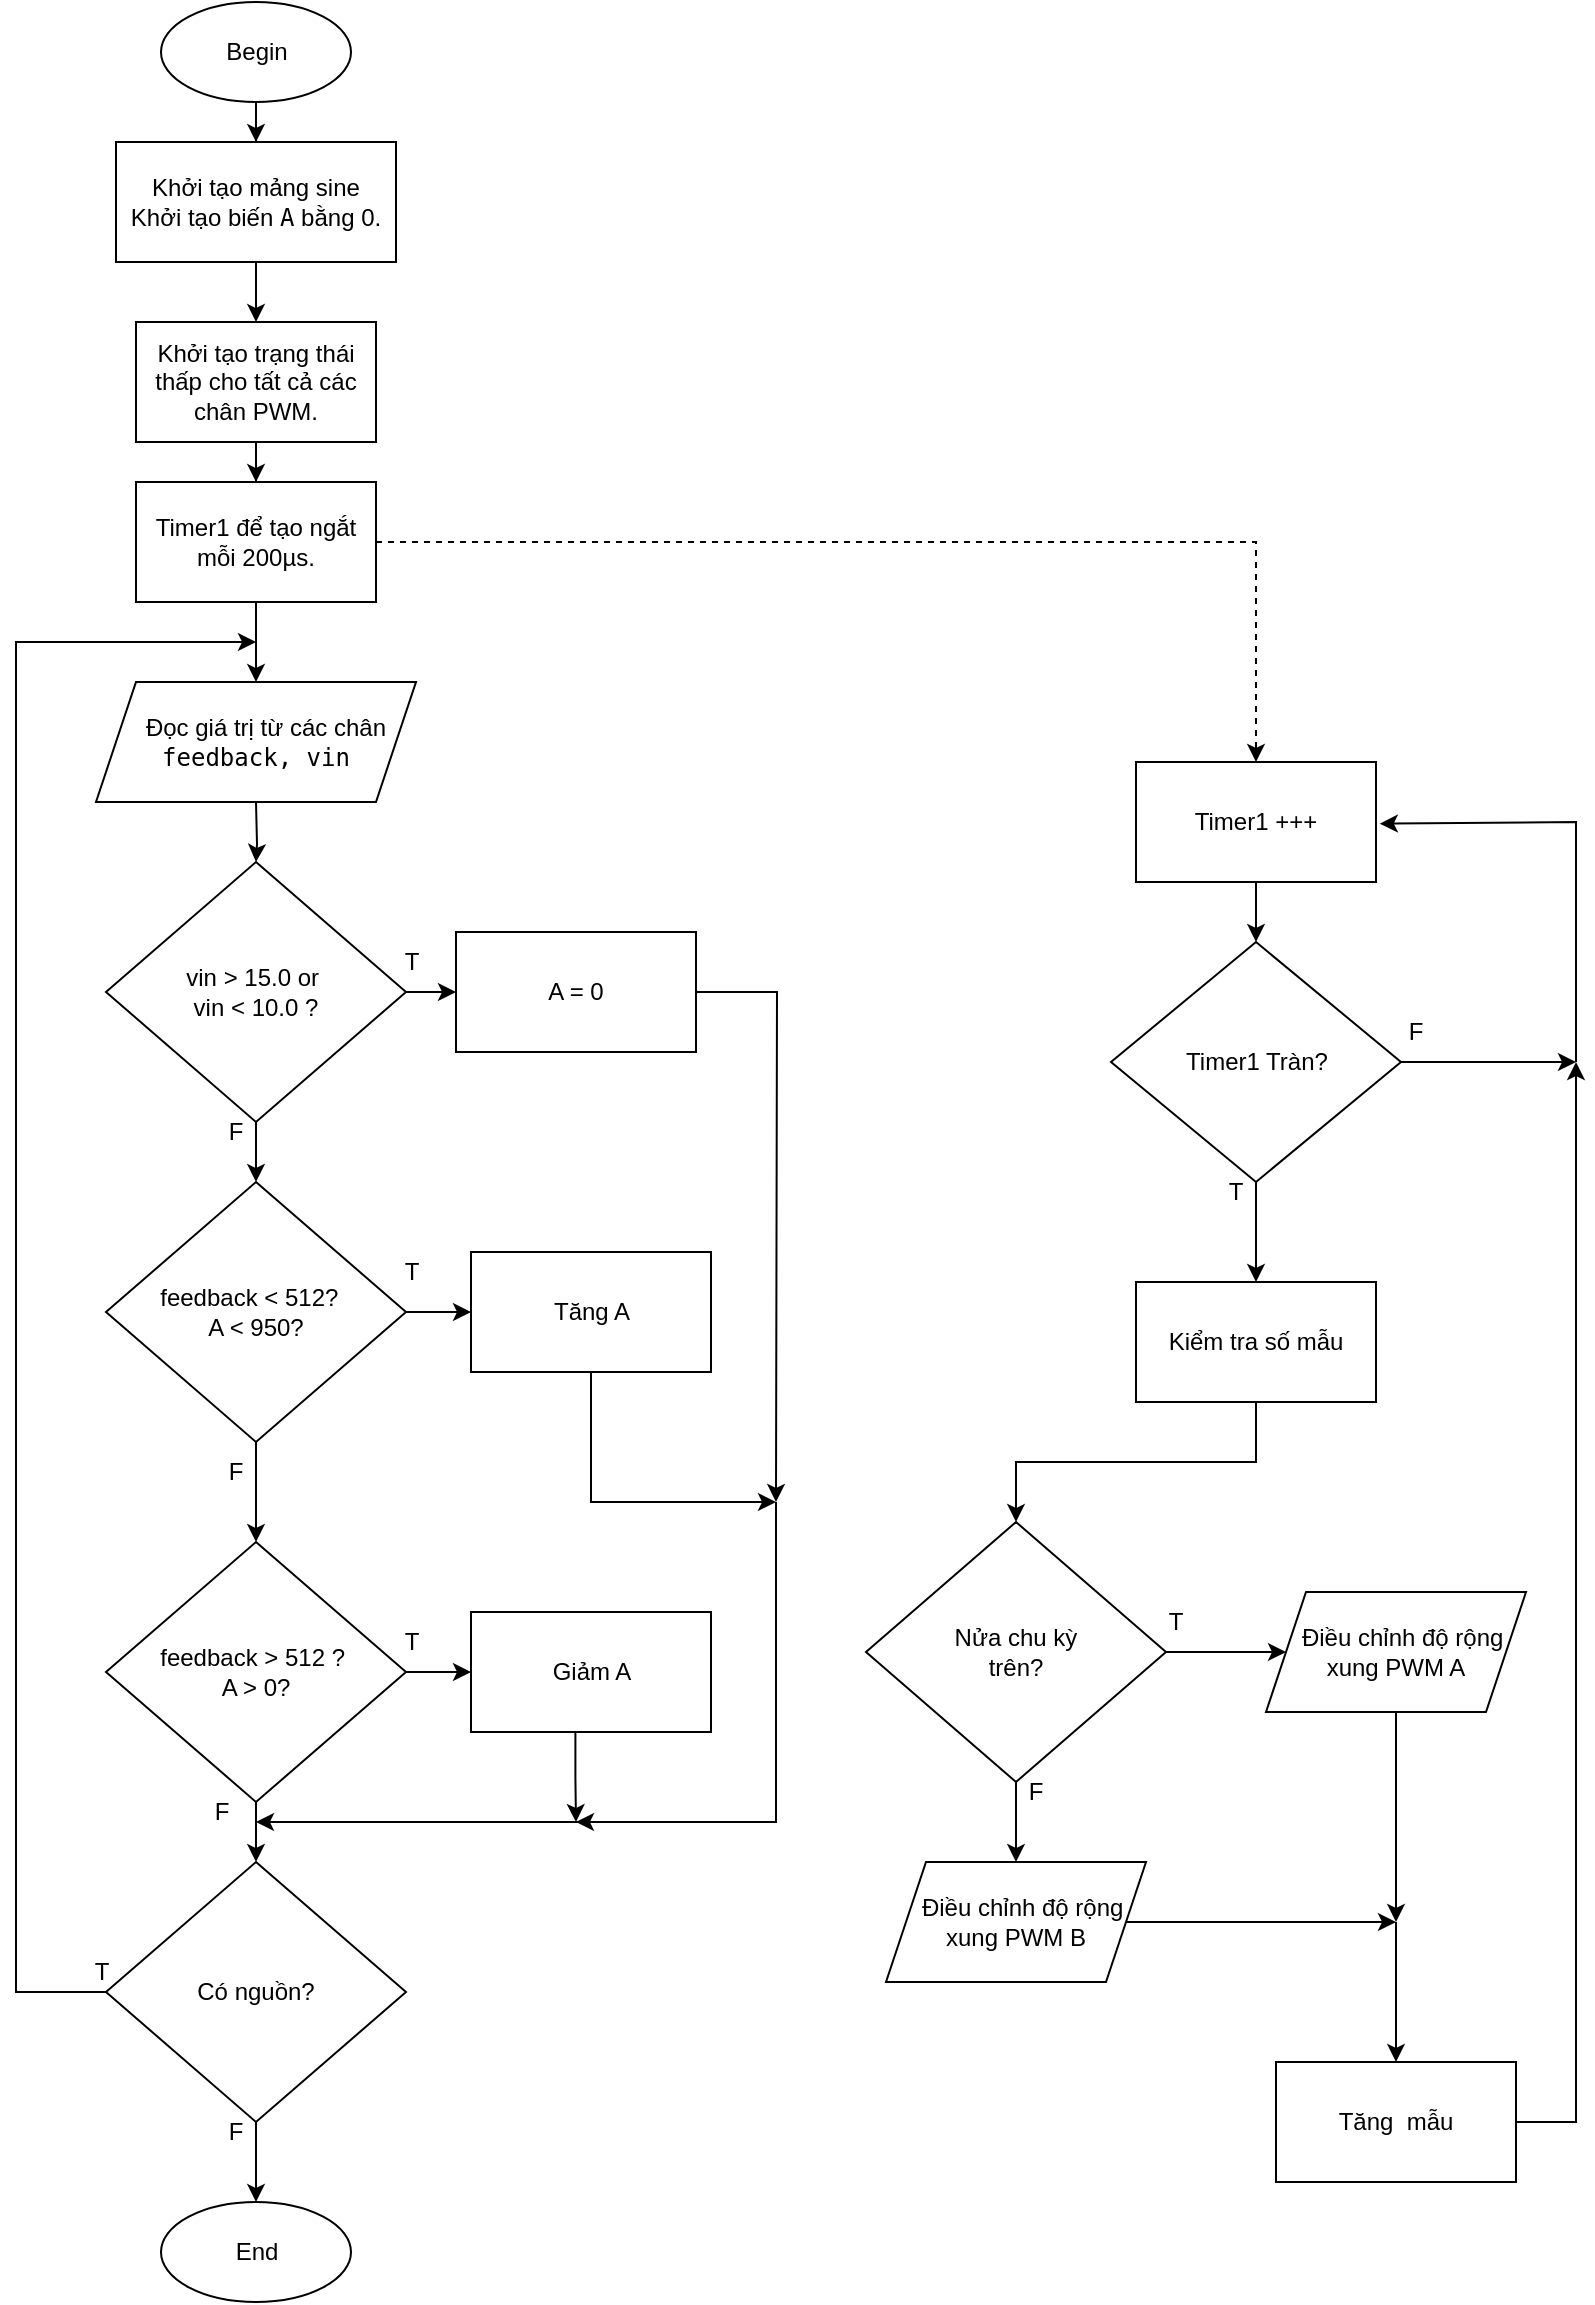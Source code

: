 <mxfile version="24.4.13" type="github">
  <diagram id="C5RBs43oDa-KdzZeNtuy" name="Page-1">
    <mxGraphModel dx="1363" dy="799" grid="1" gridSize="10" guides="1" tooltips="1" connect="1" arrows="1" fold="1" page="1" pageScale="1" pageWidth="827" pageHeight="1169" math="0" shadow="0">
      <root>
        <mxCell id="WIyWlLk6GJQsqaUBKTNV-0" />
        <mxCell id="WIyWlLk6GJQsqaUBKTNV-1" parent="WIyWlLk6GJQsqaUBKTNV-0" />
        <mxCell id="_kfTSOZf8MFERhGrm2Hh-3" value="" style="edgeStyle=orthogonalEdgeStyle;rounded=0;orthogonalLoop=1;jettySize=auto;html=1;" parent="WIyWlLk6GJQsqaUBKTNV-1" source="_kfTSOZf8MFERhGrm2Hh-0" target="_kfTSOZf8MFERhGrm2Hh-2" edge="1">
          <mxGeometry relative="1" as="geometry" />
        </mxCell>
        <mxCell id="_kfTSOZf8MFERhGrm2Hh-0" value="Begin" style="ellipse;whiteSpace=wrap;html=1;" parent="WIyWlLk6GJQsqaUBKTNV-1" vertex="1">
          <mxGeometry x="92.5" y="10" width="95" height="50" as="geometry" />
        </mxCell>
        <mxCell id="_kfTSOZf8MFERhGrm2Hh-1" value="End" style="ellipse;whiteSpace=wrap;html=1;" parent="WIyWlLk6GJQsqaUBKTNV-1" vertex="1">
          <mxGeometry x="92.5" y="1110" width="95" height="50" as="geometry" />
        </mxCell>
        <mxCell id="_kfTSOZf8MFERhGrm2Hh-5" value="" style="edgeStyle=orthogonalEdgeStyle;rounded=0;orthogonalLoop=1;jettySize=auto;html=1;" parent="WIyWlLk6GJQsqaUBKTNV-1" source="_kfTSOZf8MFERhGrm2Hh-2" target="_kfTSOZf8MFERhGrm2Hh-4" edge="1">
          <mxGeometry relative="1" as="geometry" />
        </mxCell>
        <mxCell id="_kfTSOZf8MFERhGrm2Hh-2" value="Khởi tạo mảng sine&lt;div&gt;&lt;span style=&quot;background-color: initial;&quot;&gt;Khởi tạo biến &lt;/span&gt;&lt;code style=&quot;background-color: initial;&quot; class=&quot;&quot;&gt;A&lt;/code&gt;&lt;span style=&quot;background-color: initial;&quot;&gt; bằng 0.&lt;/span&gt;&lt;/div&gt;" style="rounded=0;whiteSpace=wrap;html=1;" parent="WIyWlLk6GJQsqaUBKTNV-1" vertex="1">
          <mxGeometry x="70" y="80" width="140" height="60" as="geometry" />
        </mxCell>
        <mxCell id="_kfTSOZf8MFERhGrm2Hh-7" value="" style="edgeStyle=orthogonalEdgeStyle;rounded=0;orthogonalLoop=1;jettySize=auto;html=1;" parent="WIyWlLk6GJQsqaUBKTNV-1" source="_kfTSOZf8MFERhGrm2Hh-4" target="_kfTSOZf8MFERhGrm2Hh-6" edge="1">
          <mxGeometry relative="1" as="geometry" />
        </mxCell>
        <mxCell id="_kfTSOZf8MFERhGrm2Hh-4" value="Khởi tạo trạng thái thấp cho tất cả các chân PWM." style="rounded=0;whiteSpace=wrap;html=1;" parent="WIyWlLk6GJQsqaUBKTNV-1" vertex="1">
          <mxGeometry x="80" y="170" width="120" height="60" as="geometry" />
        </mxCell>
        <mxCell id="_kfTSOZf8MFERhGrm2Hh-9" value="" style="edgeStyle=orthogonalEdgeStyle;rounded=0;orthogonalLoop=1;jettySize=auto;html=1;" parent="WIyWlLk6GJQsqaUBKTNV-1" source="_kfTSOZf8MFERhGrm2Hh-6" edge="1">
          <mxGeometry relative="1" as="geometry">
            <mxPoint x="140" y="350" as="targetPoint" />
          </mxGeometry>
        </mxCell>
        <mxCell id="_kfTSOZf8MFERhGrm2Hh-6" value="Timer1 để tạo ngắt mỗi 200µs." style="rounded=0;whiteSpace=wrap;html=1;" parent="WIyWlLk6GJQsqaUBKTNV-1" vertex="1">
          <mxGeometry x="80" y="250" width="120" height="60" as="geometry" />
        </mxCell>
        <mxCell id="oKKaNhxmPmCtUAqzvIXB-3" value="" style="edgeStyle=orthogonalEdgeStyle;rounded=0;orthogonalLoop=1;jettySize=auto;html=1;" parent="WIyWlLk6GJQsqaUBKTNV-1" target="oKKaNhxmPmCtUAqzvIXB-2" edge="1">
          <mxGeometry relative="1" as="geometry">
            <mxPoint x="140" y="410" as="sourcePoint" />
          </mxGeometry>
        </mxCell>
        <mxCell id="_kfTSOZf8MFERhGrm2Hh-13" value="" style="edgeStyle=orthogonalEdgeStyle;rounded=0;orthogonalLoop=1;jettySize=auto;html=1;" parent="WIyWlLk6GJQsqaUBKTNV-1" source="_kfTSOZf8MFERhGrm2Hh-10" target="_kfTSOZf8MFERhGrm2Hh-12" edge="1">
          <mxGeometry relative="1" as="geometry" />
        </mxCell>
        <mxCell id="_kfTSOZf8MFERhGrm2Hh-17" value="" style="edgeStyle=orthogonalEdgeStyle;rounded=0;orthogonalLoop=1;jettySize=auto;html=1;" parent="WIyWlLk6GJQsqaUBKTNV-1" source="_kfTSOZf8MFERhGrm2Hh-10" target="_kfTSOZf8MFERhGrm2Hh-16" edge="1">
          <mxGeometry relative="1" as="geometry" />
        </mxCell>
        <mxCell id="_kfTSOZf8MFERhGrm2Hh-10" value="feedback &amp;lt; 512?&amp;nbsp;&amp;nbsp;&lt;div&gt;A &amp;lt; 950?&lt;/div&gt;" style="rhombus;whiteSpace=wrap;html=1;" parent="WIyWlLk6GJQsqaUBKTNV-1" vertex="1">
          <mxGeometry x="65" y="600" width="150" height="130" as="geometry" />
        </mxCell>
        <mxCell id="_kfTSOZf8MFERhGrm2Hh-20" style="edgeStyle=orthogonalEdgeStyle;rounded=0;orthogonalLoop=1;jettySize=auto;html=1;exitX=0.5;exitY=1;exitDx=0;exitDy=0;" parent="WIyWlLk6GJQsqaUBKTNV-1" source="_kfTSOZf8MFERhGrm2Hh-12" edge="1">
          <mxGeometry relative="1" as="geometry">
            <mxPoint x="400" y="760" as="targetPoint" />
            <Array as="points">
              <mxPoint x="308" y="760" />
              <mxPoint x="308" y="810" />
            </Array>
          </mxGeometry>
        </mxCell>
        <mxCell id="_kfTSOZf8MFERhGrm2Hh-12" value="Tăng A" style="rounded=0;whiteSpace=wrap;html=1;" parent="WIyWlLk6GJQsqaUBKTNV-1" vertex="1">
          <mxGeometry x="247.5" y="635" width="120" height="60" as="geometry" />
        </mxCell>
        <mxCell id="_kfTSOZf8MFERhGrm2Hh-19" value="" style="edgeStyle=orthogonalEdgeStyle;rounded=0;orthogonalLoop=1;jettySize=auto;html=1;" parent="WIyWlLk6GJQsqaUBKTNV-1" source="_kfTSOZf8MFERhGrm2Hh-16" target="_kfTSOZf8MFERhGrm2Hh-18" edge="1">
          <mxGeometry relative="1" as="geometry" />
        </mxCell>
        <mxCell id="_kfTSOZf8MFERhGrm2Hh-34" value="" style="edgeStyle=orthogonalEdgeStyle;rounded=0;orthogonalLoop=1;jettySize=auto;html=1;" parent="WIyWlLk6GJQsqaUBKTNV-1" source="_kfTSOZf8MFERhGrm2Hh-16" target="_kfTSOZf8MFERhGrm2Hh-25" edge="1">
          <mxGeometry relative="1" as="geometry" />
        </mxCell>
        <mxCell id="_kfTSOZf8MFERhGrm2Hh-16" value="feedback &amp;gt; 512 ?&amp;nbsp;&lt;div&gt;A &amp;gt; 0?&lt;/div&gt;" style="rhombus;whiteSpace=wrap;html=1;" parent="WIyWlLk6GJQsqaUBKTNV-1" vertex="1">
          <mxGeometry x="65" y="780" width="150" height="130" as="geometry" />
        </mxCell>
        <mxCell id="oKKaNhxmPmCtUAqzvIXB-9" style="edgeStyle=orthogonalEdgeStyle;rounded=0;orthogonalLoop=1;jettySize=auto;html=1;exitX=0.435;exitY=1.005;exitDx=0;exitDy=0;exitPerimeter=0;" parent="WIyWlLk6GJQsqaUBKTNV-1" source="_kfTSOZf8MFERhGrm2Hh-18" edge="1">
          <mxGeometry relative="1" as="geometry">
            <mxPoint x="300" y="920" as="targetPoint" />
          </mxGeometry>
        </mxCell>
        <mxCell id="_kfTSOZf8MFERhGrm2Hh-18" value="Giảm A" style="rounded=0;whiteSpace=wrap;html=1;" parent="WIyWlLk6GJQsqaUBKTNV-1" vertex="1">
          <mxGeometry x="247.5" y="815" width="120" height="60" as="geometry" />
        </mxCell>
        <mxCell id="_kfTSOZf8MFERhGrm2Hh-21" value="T" style="text;html=1;align=center;verticalAlign=middle;whiteSpace=wrap;rounded=0;" parent="WIyWlLk6GJQsqaUBKTNV-1" vertex="1">
          <mxGeometry x="187.5" y="630" width="60" height="30" as="geometry" />
        </mxCell>
        <mxCell id="_kfTSOZf8MFERhGrm2Hh-23" value="T" style="text;html=1;align=center;verticalAlign=middle;whiteSpace=wrap;rounded=0;" parent="WIyWlLk6GJQsqaUBKTNV-1" vertex="1">
          <mxGeometry x="187.5" y="815" width="60" height="30" as="geometry" />
        </mxCell>
        <mxCell id="_kfTSOZf8MFERhGrm2Hh-24" value="F" style="text;html=1;align=center;verticalAlign=middle;whiteSpace=wrap;rounded=0;" parent="WIyWlLk6GJQsqaUBKTNV-1" vertex="1">
          <mxGeometry x="92.5" y="900" width="60" height="30" as="geometry" />
        </mxCell>
        <mxCell id="_kfTSOZf8MFERhGrm2Hh-26" value="" style="edgeStyle=orthogonalEdgeStyle;rounded=0;orthogonalLoop=1;jettySize=auto;html=1;entryX=0.5;entryY=0;entryDx=0;entryDy=0;" parent="WIyWlLk6GJQsqaUBKTNV-1" source="_kfTSOZf8MFERhGrm2Hh-25" target="_kfTSOZf8MFERhGrm2Hh-1" edge="1">
          <mxGeometry relative="1" as="geometry">
            <mxPoint x="140" y="1100" as="targetPoint" />
          </mxGeometry>
        </mxCell>
        <mxCell id="_kfTSOZf8MFERhGrm2Hh-27" style="edgeStyle=orthogonalEdgeStyle;rounded=0;orthogonalLoop=1;jettySize=auto;html=1;exitX=0;exitY=0.5;exitDx=0;exitDy=0;" parent="WIyWlLk6GJQsqaUBKTNV-1" source="_kfTSOZf8MFERhGrm2Hh-25" edge="1">
          <mxGeometry relative="1" as="geometry">
            <mxPoint x="140" y="330" as="targetPoint" />
            <Array as="points">
              <mxPoint x="20" y="1005" />
              <mxPoint x="20" y="330" />
            </Array>
          </mxGeometry>
        </mxCell>
        <mxCell id="_kfTSOZf8MFERhGrm2Hh-25" value="Có nguồn?" style="rhombus;whiteSpace=wrap;html=1;" parent="WIyWlLk6GJQsqaUBKTNV-1" vertex="1">
          <mxGeometry x="65" y="940" width="150" height="130" as="geometry" />
        </mxCell>
        <mxCell id="_kfTSOZf8MFERhGrm2Hh-28" value="T" style="text;html=1;align=center;verticalAlign=middle;whiteSpace=wrap;rounded=0;" parent="WIyWlLk6GJQsqaUBKTNV-1" vertex="1">
          <mxGeometry x="32.5" y="980" width="60" height="30" as="geometry" />
        </mxCell>
        <mxCell id="_kfTSOZf8MFERhGrm2Hh-29" value="F" style="text;html=1;align=center;verticalAlign=middle;whiteSpace=wrap;rounded=0;" parent="WIyWlLk6GJQsqaUBKTNV-1" vertex="1">
          <mxGeometry x="100" y="1060" width="60" height="30" as="geometry" />
        </mxCell>
        <mxCell id="_kfTSOZf8MFERhGrm2Hh-30" style="edgeStyle=orthogonalEdgeStyle;rounded=0;orthogonalLoop=1;jettySize=auto;html=1;" parent="WIyWlLk6GJQsqaUBKTNV-1" edge="1">
          <mxGeometry relative="1" as="geometry">
            <mxPoint x="140" y="920" as="targetPoint" />
            <mxPoint x="290" y="920" as="sourcePoint" />
            <Array as="points">
              <mxPoint x="308" y="920" />
            </Array>
          </mxGeometry>
        </mxCell>
        <mxCell id="_kfTSOZf8MFERhGrm2Hh-37" value="" style="endArrow=classic;html=1;rounded=0;dashed=1;exitX=1;exitY=0.5;exitDx=0;exitDy=0;entryX=0.5;entryY=0;entryDx=0;entryDy=0;" parent="WIyWlLk6GJQsqaUBKTNV-1" source="_kfTSOZf8MFERhGrm2Hh-6" target="_kfTSOZf8MFERhGrm2Hh-38" edge="1">
          <mxGeometry width="50" height="50" relative="1" as="geometry">
            <mxPoint x="520" y="320" as="sourcePoint" />
            <mxPoint x="520" y="390" as="targetPoint" />
            <Array as="points">
              <mxPoint x="640" y="280" />
            </Array>
          </mxGeometry>
        </mxCell>
        <mxCell id="_kfTSOZf8MFERhGrm2Hh-41" value="" style="edgeStyle=orthogonalEdgeStyle;rounded=0;orthogonalLoop=1;jettySize=auto;html=1;" parent="WIyWlLk6GJQsqaUBKTNV-1" source="_kfTSOZf8MFERhGrm2Hh-38" target="_kfTSOZf8MFERhGrm2Hh-40" edge="1">
          <mxGeometry relative="1" as="geometry" />
        </mxCell>
        <mxCell id="_kfTSOZf8MFERhGrm2Hh-38" value="Timer1 +++" style="rounded=0;whiteSpace=wrap;html=1;" parent="WIyWlLk6GJQsqaUBKTNV-1" vertex="1">
          <mxGeometry x="580" y="390" width="120" height="60" as="geometry" />
        </mxCell>
        <mxCell id="_kfTSOZf8MFERhGrm2Hh-44" value="" style="edgeStyle=orthogonalEdgeStyle;rounded=0;orthogonalLoop=1;jettySize=auto;html=1;" parent="WIyWlLk6GJQsqaUBKTNV-1" source="_kfTSOZf8MFERhGrm2Hh-40" target="_kfTSOZf8MFERhGrm2Hh-43" edge="1">
          <mxGeometry relative="1" as="geometry" />
        </mxCell>
        <mxCell id="_kfTSOZf8MFERhGrm2Hh-60" style="edgeStyle=orthogonalEdgeStyle;rounded=0;orthogonalLoop=1;jettySize=auto;html=1;" parent="WIyWlLk6GJQsqaUBKTNV-1" source="_kfTSOZf8MFERhGrm2Hh-40" edge="1">
          <mxGeometry relative="1" as="geometry">
            <mxPoint x="800" y="540" as="targetPoint" />
          </mxGeometry>
        </mxCell>
        <mxCell id="_kfTSOZf8MFERhGrm2Hh-40" value="Timer1 Tràn?" style="rhombus;whiteSpace=wrap;html=1;" parent="WIyWlLk6GJQsqaUBKTNV-1" vertex="1">
          <mxGeometry x="567.5" y="480" width="145" height="120" as="geometry" />
        </mxCell>
        <mxCell id="_kfTSOZf8MFERhGrm2Hh-48" value="" style="edgeStyle=orthogonalEdgeStyle;rounded=0;orthogonalLoop=1;jettySize=auto;html=1;" parent="WIyWlLk6GJQsqaUBKTNV-1" source="_kfTSOZf8MFERhGrm2Hh-43" target="_kfTSOZf8MFERhGrm2Hh-47" edge="1">
          <mxGeometry relative="1" as="geometry" />
        </mxCell>
        <mxCell id="_kfTSOZf8MFERhGrm2Hh-43" value="Kiểm tra số mẫu" style="whiteSpace=wrap;html=1;" parent="WIyWlLk6GJQsqaUBKTNV-1" vertex="1">
          <mxGeometry x="580" y="650" width="120" height="60" as="geometry" />
        </mxCell>
        <mxCell id="_kfTSOZf8MFERhGrm2Hh-52" value="" style="edgeStyle=orthogonalEdgeStyle;rounded=0;orthogonalLoop=1;jettySize=auto;html=1;" parent="WIyWlLk6GJQsqaUBKTNV-1" source="_kfTSOZf8MFERhGrm2Hh-47" edge="1">
          <mxGeometry relative="1" as="geometry">
            <mxPoint x="520" y="940" as="targetPoint" />
          </mxGeometry>
        </mxCell>
        <mxCell id="_kfTSOZf8MFERhGrm2Hh-53" value="" style="edgeStyle=orthogonalEdgeStyle;rounded=0;orthogonalLoop=1;jettySize=auto;html=1;entryX=0;entryY=0.5;entryDx=0;entryDy=0;" parent="WIyWlLk6GJQsqaUBKTNV-1" source="_kfTSOZf8MFERhGrm2Hh-47" target="_0VCV8K1NESbunZopB-T-1" edge="1">
          <mxGeometry relative="1" as="geometry">
            <mxPoint x="650" y="835" as="targetPoint" />
          </mxGeometry>
        </mxCell>
        <mxCell id="_kfTSOZf8MFERhGrm2Hh-47" value="Nửa chu kỳ&lt;div&gt;trên?&lt;/div&gt;" style="rhombus;whiteSpace=wrap;html=1;" parent="WIyWlLk6GJQsqaUBKTNV-1" vertex="1">
          <mxGeometry x="445" y="770" width="150" height="130" as="geometry" />
        </mxCell>
        <mxCell id="_kfTSOZf8MFERhGrm2Hh-56" style="edgeStyle=orthogonalEdgeStyle;rounded=0;orthogonalLoop=1;jettySize=auto;html=1;exitX=1;exitY=0.5;exitDx=0;exitDy=0;" parent="WIyWlLk6GJQsqaUBKTNV-1" source="_0VCV8K1NESbunZopB-T-2" edge="1">
          <mxGeometry relative="1" as="geometry">
            <mxPoint x="710" y="970" as="targetPoint" />
            <mxPoint x="580" y="970" as="sourcePoint" />
          </mxGeometry>
        </mxCell>
        <mxCell id="_kfTSOZf8MFERhGrm2Hh-57" style="edgeStyle=orthogonalEdgeStyle;rounded=0;orthogonalLoop=1;jettySize=auto;html=1;exitX=0.5;exitY=1;exitDx=0;exitDy=0;" parent="WIyWlLk6GJQsqaUBKTNV-1" source="_0VCV8K1NESbunZopB-T-1" edge="1">
          <mxGeometry relative="1" as="geometry">
            <mxPoint x="710" y="970" as="targetPoint" />
            <mxPoint x="710" y="865" as="sourcePoint" />
          </mxGeometry>
        </mxCell>
        <mxCell id="_kfTSOZf8MFERhGrm2Hh-59" style="edgeStyle=orthogonalEdgeStyle;rounded=0;orthogonalLoop=1;jettySize=auto;html=1;exitX=1;exitY=0.5;exitDx=0;exitDy=0;" parent="WIyWlLk6GJQsqaUBKTNV-1" source="_kfTSOZf8MFERhGrm2Hh-54" edge="1">
          <mxGeometry relative="1" as="geometry">
            <mxPoint x="800" y="540" as="targetPoint" />
            <mxPoint x="775" y="1070" as="sourcePoint" />
            <Array as="points">
              <mxPoint x="800" y="1070" />
            </Array>
          </mxGeometry>
        </mxCell>
        <mxCell id="_kfTSOZf8MFERhGrm2Hh-54" value="Tăng&amp;nbsp;&amp;nbsp;mẫu" style="rounded=0;whiteSpace=wrap;html=1;" parent="WIyWlLk6GJQsqaUBKTNV-1" vertex="1">
          <mxGeometry x="650" y="1040" width="120" height="60" as="geometry" />
        </mxCell>
        <mxCell id="_kfTSOZf8MFERhGrm2Hh-58" value="" style="endArrow=classic;html=1;rounded=0;entryX=0.5;entryY=0;entryDx=0;entryDy=0;" parent="WIyWlLk6GJQsqaUBKTNV-1" target="_kfTSOZf8MFERhGrm2Hh-54" edge="1">
          <mxGeometry width="50" height="50" relative="1" as="geometry">
            <mxPoint x="710" y="970" as="sourcePoint" />
            <mxPoint x="790" y="930" as="targetPoint" />
          </mxGeometry>
        </mxCell>
        <mxCell id="_kfTSOZf8MFERhGrm2Hh-61" value="" style="endArrow=classic;html=1;rounded=0;entryX=1.016;entryY=0.514;entryDx=0;entryDy=0;entryPerimeter=0;" parent="WIyWlLk6GJQsqaUBKTNV-1" target="_kfTSOZf8MFERhGrm2Hh-38" edge="1">
          <mxGeometry width="50" height="50" relative="1" as="geometry">
            <mxPoint x="800" y="540" as="sourcePoint" />
            <mxPoint x="792.5" y="490" as="targetPoint" />
            <Array as="points">
              <mxPoint x="800" y="420" />
            </Array>
          </mxGeometry>
        </mxCell>
        <mxCell id="_kfTSOZf8MFERhGrm2Hh-62" value="T" style="text;html=1;align=center;verticalAlign=middle;whiteSpace=wrap;rounded=0;" parent="WIyWlLk6GJQsqaUBKTNV-1" vertex="1">
          <mxGeometry x="570" y="805" width="60" height="30" as="geometry" />
        </mxCell>
        <mxCell id="_kfTSOZf8MFERhGrm2Hh-64" value="F" style="text;html=1;align=center;verticalAlign=middle;whiteSpace=wrap;rounded=0;" parent="WIyWlLk6GJQsqaUBKTNV-1" vertex="1">
          <mxGeometry x="500" y="890" width="60" height="30" as="geometry" />
        </mxCell>
        <mxCell id="oKKaNhxmPmCtUAqzvIXB-0" value="F" style="text;html=1;align=center;verticalAlign=middle;whiteSpace=wrap;rounded=0;" parent="WIyWlLk6GJQsqaUBKTNV-1" vertex="1">
          <mxGeometry x="100" y="730" width="60" height="30" as="geometry" />
        </mxCell>
        <mxCell id="oKKaNhxmPmCtUAqzvIXB-4" value="" style="edgeStyle=orthogonalEdgeStyle;rounded=0;orthogonalLoop=1;jettySize=auto;html=1;" parent="WIyWlLk6GJQsqaUBKTNV-1" source="oKKaNhxmPmCtUAqzvIXB-2" target="_kfTSOZf8MFERhGrm2Hh-10" edge="1">
          <mxGeometry relative="1" as="geometry" />
        </mxCell>
        <mxCell id="oKKaNhxmPmCtUAqzvIXB-7" value="" style="edgeStyle=orthogonalEdgeStyle;rounded=0;orthogonalLoop=1;jettySize=auto;html=1;" parent="WIyWlLk6GJQsqaUBKTNV-1" source="oKKaNhxmPmCtUAqzvIXB-2" target="oKKaNhxmPmCtUAqzvIXB-5" edge="1">
          <mxGeometry relative="1" as="geometry" />
        </mxCell>
        <mxCell id="oKKaNhxmPmCtUAqzvIXB-2" value="vin &amp;gt; 15.0 or&amp;nbsp;&lt;div&gt;vin &amp;lt; 10.0 ?&lt;br&gt;&lt;/div&gt;" style="rhombus;whiteSpace=wrap;html=1;" parent="WIyWlLk6GJQsqaUBKTNV-1" vertex="1">
          <mxGeometry x="65" y="440" width="150" height="130" as="geometry" />
        </mxCell>
        <mxCell id="oKKaNhxmPmCtUAqzvIXB-8" value="" style="edgeStyle=orthogonalEdgeStyle;rounded=0;orthogonalLoop=1;jettySize=auto;html=1;" parent="WIyWlLk6GJQsqaUBKTNV-1" edge="1">
          <mxGeometry relative="1" as="geometry">
            <mxPoint x="300" y="920" as="targetPoint" />
            <Array as="points">
              <mxPoint x="400" y="920" />
            </Array>
            <mxPoint x="400" y="760" as="sourcePoint" />
          </mxGeometry>
        </mxCell>
        <mxCell id="H7_h1N_jOclYG0JZAFL1-3" style="edgeStyle=orthogonalEdgeStyle;rounded=0;orthogonalLoop=1;jettySize=auto;html=1;" parent="WIyWlLk6GJQsqaUBKTNV-1" source="oKKaNhxmPmCtUAqzvIXB-5" edge="1">
          <mxGeometry relative="1" as="geometry">
            <mxPoint x="400" y="760" as="targetPoint" />
          </mxGeometry>
        </mxCell>
        <mxCell id="oKKaNhxmPmCtUAqzvIXB-5" value="&lt;div&gt;A = 0&lt;/div&gt;" style="rounded=0;whiteSpace=wrap;html=1;" parent="WIyWlLk6GJQsqaUBKTNV-1" vertex="1">
          <mxGeometry x="240" y="475" width="120" height="60" as="geometry" />
        </mxCell>
        <mxCell id="H7_h1N_jOclYG0JZAFL1-0" value="T" style="text;html=1;align=center;verticalAlign=middle;whiteSpace=wrap;rounded=0;" parent="WIyWlLk6GJQsqaUBKTNV-1" vertex="1">
          <mxGeometry x="187.5" y="475" width="60" height="30" as="geometry" />
        </mxCell>
        <mxCell id="H7_h1N_jOclYG0JZAFL1-1" value="F" style="text;html=1;align=center;verticalAlign=middle;whiteSpace=wrap;rounded=0;" parent="WIyWlLk6GJQsqaUBKTNV-1" vertex="1">
          <mxGeometry x="100" y="560" width="60" height="30" as="geometry" />
        </mxCell>
        <mxCell id="H7_h1N_jOclYG0JZAFL1-4" value="F" style="text;html=1;align=center;verticalAlign=middle;whiteSpace=wrap;rounded=0;" parent="WIyWlLk6GJQsqaUBKTNV-1" vertex="1">
          <mxGeometry x="690" y="510" width="60" height="30" as="geometry" />
        </mxCell>
        <mxCell id="H7_h1N_jOclYG0JZAFL1-5" value="T" style="text;html=1;align=center;verticalAlign=middle;whiteSpace=wrap;rounded=0;" parent="WIyWlLk6GJQsqaUBKTNV-1" vertex="1">
          <mxGeometry x="600" y="590" width="60" height="30" as="geometry" />
        </mxCell>
        <mxCell id="_0VCV8K1NESbunZopB-T-0" value="&amp;nbsp; &amp;nbsp; Đọc giá trị từ các chân&amp;nbsp;&lt;div&gt;&lt;font face=&quot;monospace&quot;&gt;feedback, vin&lt;/font&gt;&lt;/div&gt;" style="shape=parallelogram;perimeter=parallelogramPerimeter;whiteSpace=wrap;html=1;fixedSize=1;" vertex="1" parent="WIyWlLk6GJQsqaUBKTNV-1">
          <mxGeometry x="60" y="350" width="160" height="60" as="geometry" />
        </mxCell>
        <mxCell id="_0VCV8K1NESbunZopB-T-1" value="&amp;nbsp; Điều chỉnh độ rộng xung PWM A" style="shape=parallelogram;perimeter=parallelogramPerimeter;whiteSpace=wrap;html=1;fixedSize=1;" vertex="1" parent="WIyWlLk6GJQsqaUBKTNV-1">
          <mxGeometry x="645" y="805" width="130" height="60" as="geometry" />
        </mxCell>
        <mxCell id="_0VCV8K1NESbunZopB-T-2" value="&amp;nbsp; Điều chỉnh độ rộng xung PWM B" style="shape=parallelogram;perimeter=parallelogramPerimeter;whiteSpace=wrap;html=1;fixedSize=1;" vertex="1" parent="WIyWlLk6GJQsqaUBKTNV-1">
          <mxGeometry x="455" y="940" width="130" height="60" as="geometry" />
        </mxCell>
      </root>
    </mxGraphModel>
  </diagram>
</mxfile>

